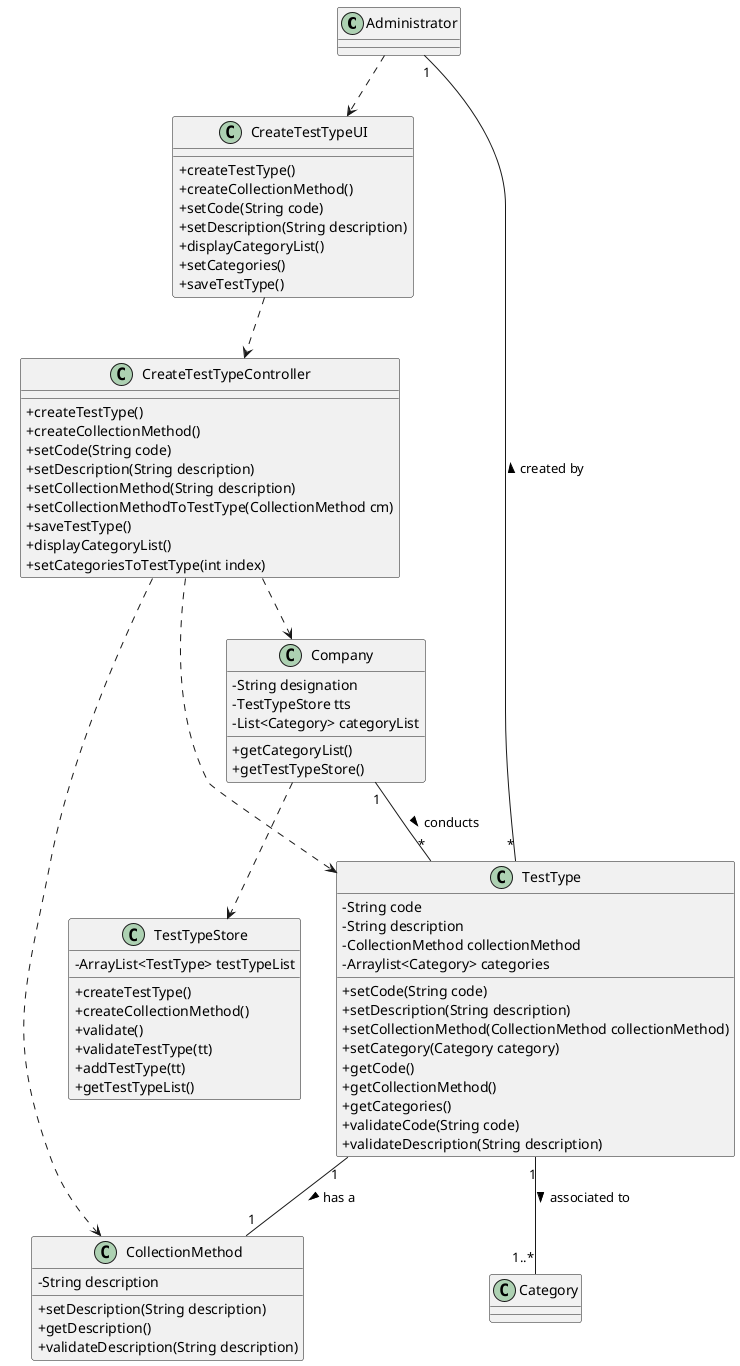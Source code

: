 @startuml

skinparam classAttributeIconSize 0

class Administrator
class CreateTestTypeUI {
+createTestType()
+createCollectionMethod()
+setCode(String code)
+setDescription(String description)
+displayCategoryList()
+setCategories()
+saveTestType()
}

class CreateTestTypeController {
+createTestType()
+createCollectionMethod()
+setCode(String code)
+setDescription(String description)
+setCollectionMethod(String description)
+setCollectionMethodToTestType(CollectionMethod cm)
+saveTestType()
+displayCategoryList()
+setCategoriesToTestType(int index)
}

class CollectionMethod {
-String description
+setDescription(String description)
+getDescription()
+validateDescription(String description)
}

class TestType {
-String code
-String description
-CollectionMethod collectionMethod
-Arraylist<Category> categories
+setCode(String code)
+setDescription(String description)
+setCollectionMethod(CollectionMethod collectionMethod)
+setCategory(Category category)
+getCode()
+getCollectionMethod()
+getCategories()
+validateCode(String code)
+validateDescription(String description)
}

class Company {
-String designation
-TestTypeStore tts
-List<Category> categoryList
+getCategoryList()
+getTestTypeStore()
}

class TestTypeStore {
-ArrayList<TestType> testTypeList
+createTestType()
+createCollectionMethod()
+validate()
+validateTestType(tt)
+addTestType(tt)
+getTestTypeList()
}

Administrator ..> CreateTestTypeUI
CreateTestTypeUI ..> CreateTestTypeController
TestType "*"-up-"1" Administrator : created by >
Category "1..*"-up-"1" TestType  : associated to <
TestType "1"--"1" CollectionMethod : has a  >
Company "1"-down-"*" TestType : conducts >
CreateTestTypeController ..> Company
CreateTestTypeController ..> TestType
CreateTestTypeController ..> CollectionMethod
Company ..> TestTypeStore

@enduml